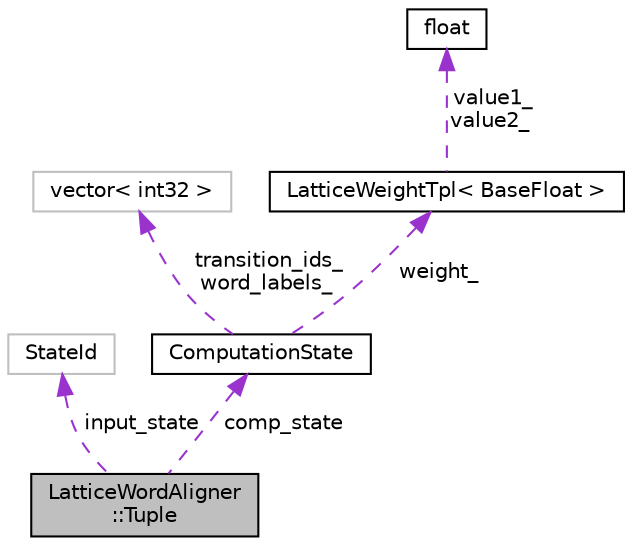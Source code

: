 digraph "LatticeWordAligner::Tuple"
{
  edge [fontname="Helvetica",fontsize="10",labelfontname="Helvetica",labelfontsize="10"];
  node [fontname="Helvetica",fontsize="10",shape=record];
  Node1 [label="LatticeWordAligner\l::Tuple",height=0.2,width=0.4,color="black", fillcolor="grey75", style="filled", fontcolor="black"];
  Node2 -> Node1 [dir="back",color="darkorchid3",fontsize="10",style="dashed",label=" input_state" ,fontname="Helvetica"];
  Node2 [label="StateId",height=0.2,width=0.4,color="grey75", fillcolor="white", style="filled"];
  Node3 -> Node1 [dir="back",color="darkorchid3",fontsize="10",style="dashed",label=" comp_state" ,fontname="Helvetica"];
  Node3 [label="ComputationState",height=0.2,width=0.4,color="black", fillcolor="white", style="filled",URL="$classkaldi_1_1LatticeWordAligner_1_1ComputationState.html"];
  Node4 -> Node3 [dir="back",color="darkorchid3",fontsize="10",style="dashed",label=" transition_ids_\nword_labels_" ,fontname="Helvetica"];
  Node4 [label="vector\< int32 \>",height=0.2,width=0.4,color="grey75", fillcolor="white", style="filled"];
  Node5 -> Node3 [dir="back",color="darkorchid3",fontsize="10",style="dashed",label=" weight_" ,fontname="Helvetica"];
  Node5 [label="LatticeWeightTpl\< BaseFloat \>",height=0.2,width=0.4,color="black", fillcolor="white", style="filled",URL="$classfst_1_1LatticeWeightTpl.html"];
  Node6 -> Node5 [dir="back",color="darkorchid3",fontsize="10",style="dashed",label=" value1_\nvalue2_" ,fontname="Helvetica"];
  Node6 [label="float",height=0.2,width=0.4,color="black", fillcolor="white", style="filled",URL="$classfloat.html"];
}
